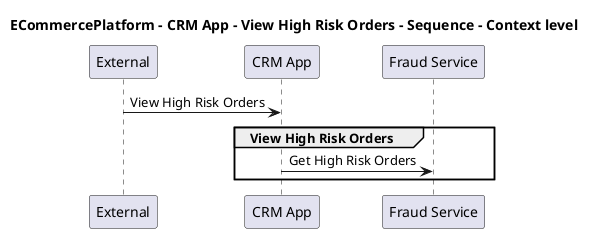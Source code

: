 @startuml

title ECommercePlatform - CRM App - View High Risk Orders - Sequence - Context level

participant "External" as C4InterFlow.SoftwareSystems.ExternalSystem
participant "CRM App" as ECommercePlatform.SoftwareSystems.CRMApp
participant "Fraud Service" as ECommercePlatform.SoftwareSystems.FraudService

C4InterFlow.SoftwareSystems.ExternalSystem -> ECommercePlatform.SoftwareSystems.CRMApp : View High Risk Orders
group View High Risk Orders
ECommercePlatform.SoftwareSystems.CRMApp -> ECommercePlatform.SoftwareSystems.FraudService : Get High Risk Orders
end


@enduml

